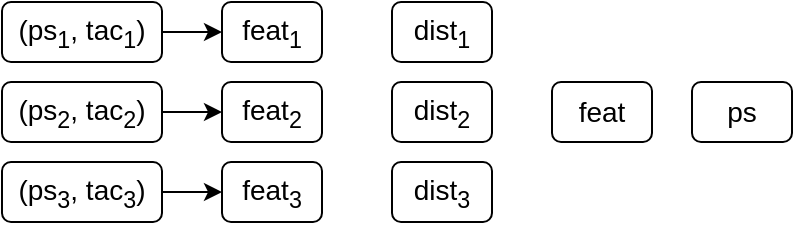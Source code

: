 <mxfile version="27.1.5">
  <diagram name="Page-1" id="JNd1bpoNFcMxP8eTp1bo">
    <mxGraphModel dx="544" dy="304" grid="1" gridSize="10" guides="1" tooltips="1" connect="1" arrows="1" fold="1" page="1" pageScale="1" pageWidth="827" pageHeight="1169" math="0" shadow="0">
      <root>
        <mxCell id="0" />
        <mxCell id="1" parent="0" />
        <mxCell id="KZFhsWJX5YV0KJJZ43mK-5" style="edgeStyle=orthogonalEdgeStyle;rounded=0;orthogonalLoop=1;jettySize=auto;html=1;exitX=1;exitY=0.5;exitDx=0;exitDy=0;entryX=0;entryY=0.5;entryDx=0;entryDy=0;" edge="1" parent="1" source="zLQOwcotstx5ZkCRBeIc-1" target="KZFhsWJX5YV0KJJZ43mK-2">
          <mxGeometry relative="1" as="geometry" />
        </mxCell>
        <mxCell id="zLQOwcotstx5ZkCRBeIc-1" value="&lt;font style=&quot;font-size: 14px;&quot;&gt;(ps&lt;sub style=&quot;&quot;&gt;1&lt;/sub&gt;, tac&lt;sub style=&quot;&quot;&gt;1&lt;/sub&gt;)&lt;/font&gt;" style="rounded=1;whiteSpace=wrap;html=1;" parent="1" vertex="1">
          <mxGeometry x="15" y="80" width="80" height="30" as="geometry" />
        </mxCell>
        <mxCell id="KZFhsWJX5YV0KJJZ43mK-8" style="edgeStyle=orthogonalEdgeStyle;rounded=0;orthogonalLoop=1;jettySize=auto;html=1;exitX=1;exitY=0.5;exitDx=0;exitDy=0;" edge="1" parent="1" source="zLQOwcotstx5ZkCRBeIc-3" target="KZFhsWJX5YV0KJJZ43mK-3">
          <mxGeometry relative="1" as="geometry" />
        </mxCell>
        <mxCell id="zLQOwcotstx5ZkCRBeIc-3" value="&lt;font style=&quot;font-size: 14px;&quot;&gt;(ps&lt;sub style=&quot;&quot;&gt;2&lt;/sub&gt;, tac&lt;sub style=&quot;&quot;&gt;2&lt;/sub&gt;)&lt;/font&gt;" style="rounded=1;whiteSpace=wrap;html=1;" parent="1" vertex="1">
          <mxGeometry x="15" y="120" width="80" height="30" as="geometry" />
        </mxCell>
        <mxCell id="KZFhsWJX5YV0KJJZ43mK-7" style="edgeStyle=orthogonalEdgeStyle;rounded=0;orthogonalLoop=1;jettySize=auto;html=1;exitX=1;exitY=0.5;exitDx=0;exitDy=0;entryX=0;entryY=0.5;entryDx=0;entryDy=0;" edge="1" parent="1" source="KZFhsWJX5YV0KJJZ43mK-1" target="KZFhsWJX5YV0KJJZ43mK-4">
          <mxGeometry relative="1" as="geometry" />
        </mxCell>
        <mxCell id="KZFhsWJX5YV0KJJZ43mK-1" value="&lt;font style=&quot;font-size: 14px;&quot;&gt;(ps&lt;sub style=&quot;&quot;&gt;3&lt;/sub&gt;, tac&lt;sub style=&quot;&quot;&gt;3&lt;/sub&gt;)&lt;/font&gt;" style="rounded=1;whiteSpace=wrap;html=1;" vertex="1" parent="1">
          <mxGeometry x="15" y="160" width="80" height="30" as="geometry" />
        </mxCell>
        <mxCell id="KZFhsWJX5YV0KJJZ43mK-2" value="&lt;span style=&quot;font-size: 14px;&quot;&gt;feat&lt;sub&gt;1&lt;/sub&gt;&lt;/span&gt;" style="rounded=1;whiteSpace=wrap;html=1;" vertex="1" parent="1">
          <mxGeometry x="125" y="80" width="50" height="30" as="geometry" />
        </mxCell>
        <mxCell id="KZFhsWJX5YV0KJJZ43mK-3" value="&lt;span style=&quot;font-size: 14px;&quot;&gt;feat&lt;sub&gt;2&lt;/sub&gt;&lt;/span&gt;" style="rounded=1;whiteSpace=wrap;html=1;" vertex="1" parent="1">
          <mxGeometry x="125" y="120" width="50" height="30" as="geometry" />
        </mxCell>
        <mxCell id="KZFhsWJX5YV0KJJZ43mK-4" value="&lt;span style=&quot;font-size: 14px;&quot;&gt;feat&lt;sub&gt;3&lt;/sub&gt;&lt;/span&gt;" style="rounded=1;whiteSpace=wrap;html=1;" vertex="1" parent="1">
          <mxGeometry x="125" y="160" width="50" height="30" as="geometry" />
        </mxCell>
        <mxCell id="KZFhsWJX5YV0KJJZ43mK-9" value="&lt;font style=&quot;font-size: 14px;&quot;&gt;ps&lt;/font&gt;" style="rounded=1;whiteSpace=wrap;html=1;" vertex="1" parent="1">
          <mxGeometry x="360" y="120" width="50" height="30" as="geometry" />
        </mxCell>
        <mxCell id="KZFhsWJX5YV0KJJZ43mK-10" value="&lt;span style=&quot;font-size: 14px;&quot;&gt;feat&lt;/span&gt;" style="rounded=1;whiteSpace=wrap;html=1;" vertex="1" parent="1">
          <mxGeometry x="290" y="120" width="50" height="30" as="geometry" />
        </mxCell>
        <mxCell id="KZFhsWJX5YV0KJJZ43mK-11" value="&lt;span style=&quot;font-size: 14px;&quot;&gt;dist&lt;sub&gt;1&lt;/sub&gt;&lt;/span&gt;" style="rounded=1;whiteSpace=wrap;html=1;" vertex="1" parent="1">
          <mxGeometry x="210" y="80" width="50" height="30" as="geometry" />
        </mxCell>
        <mxCell id="KZFhsWJX5YV0KJJZ43mK-12" value="&lt;span style=&quot;font-size: 14px;&quot;&gt;dist&lt;sub&gt;2&lt;/sub&gt;&lt;/span&gt;" style="rounded=1;whiteSpace=wrap;html=1;" vertex="1" parent="1">
          <mxGeometry x="210" y="120" width="50" height="30" as="geometry" />
        </mxCell>
        <mxCell id="KZFhsWJX5YV0KJJZ43mK-13" value="&lt;span style=&quot;font-size: 14px;&quot;&gt;dist&lt;sub&gt;3&lt;/sub&gt;&lt;/span&gt;" style="rounded=1;whiteSpace=wrap;html=1;" vertex="1" parent="1">
          <mxGeometry x="210" y="160" width="50" height="30" as="geometry" />
        </mxCell>
      </root>
    </mxGraphModel>
  </diagram>
</mxfile>

